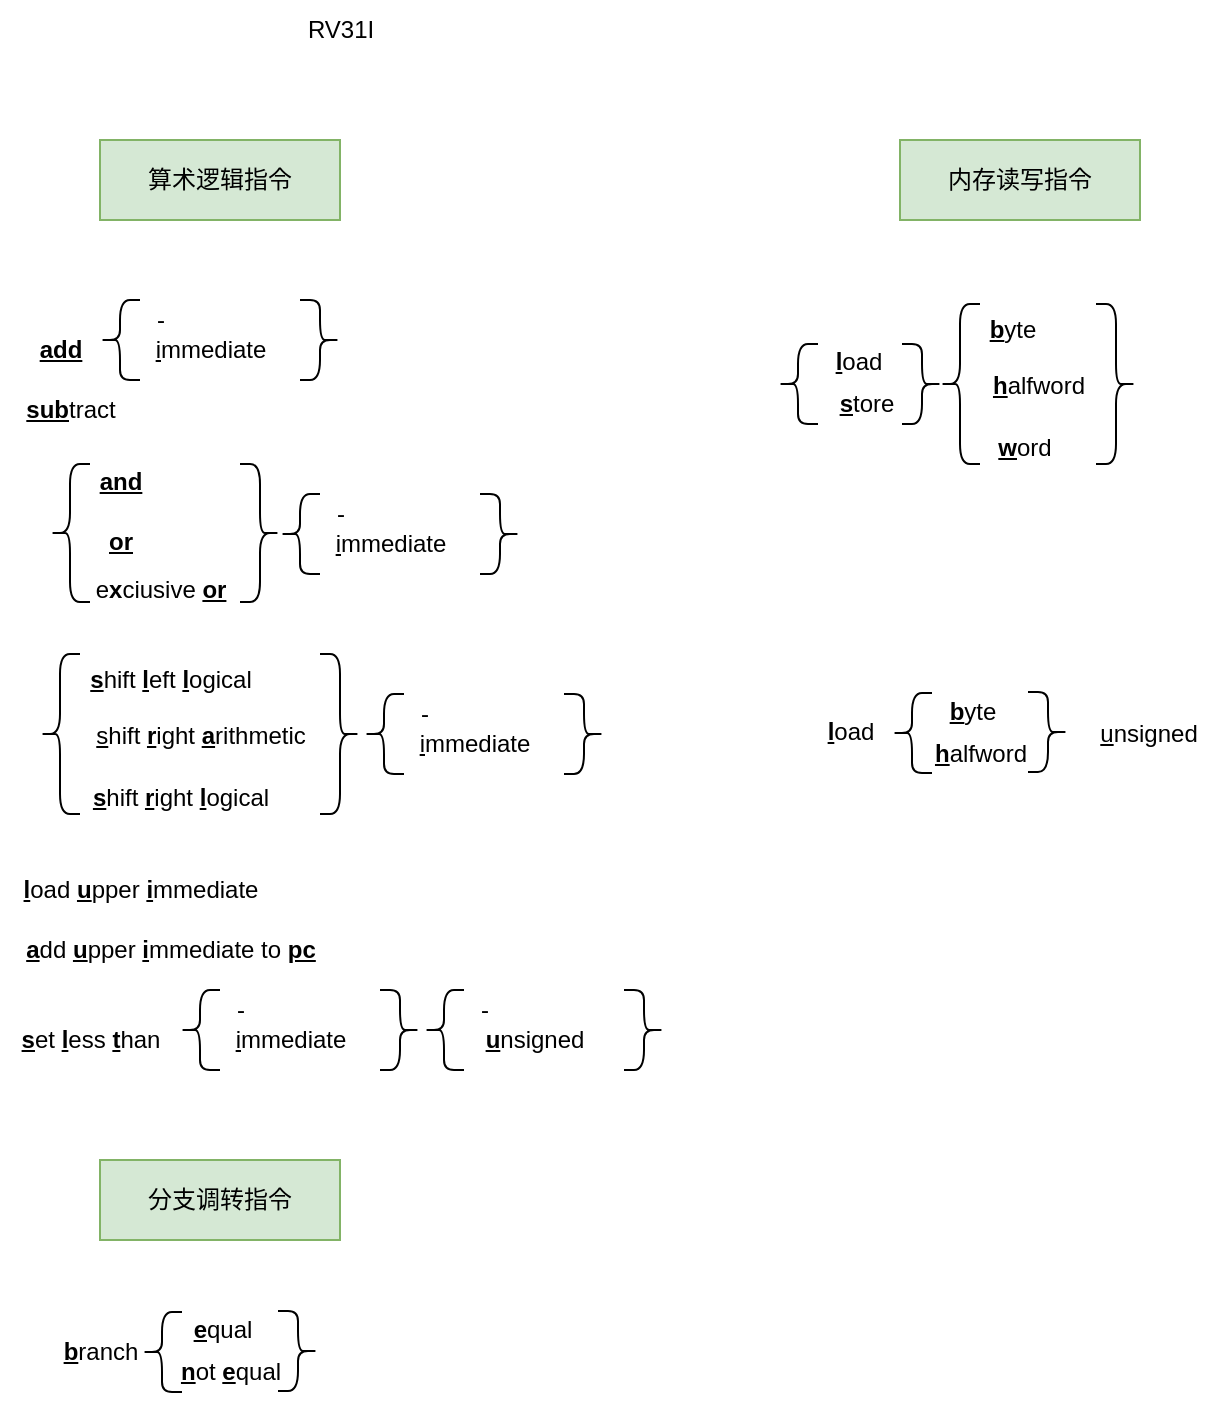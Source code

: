 <mxfile version="20.3.6" type="github">
  <diagram id="Gqi-A1hakrR0TnXfPavF" name="第 1 页">
    <mxGraphModel dx="1422" dy="800" grid="1" gridSize="10" guides="1" tooltips="1" connect="1" arrows="1" fold="1" page="1" pageScale="1" pageWidth="827" pageHeight="1169" math="0" shadow="0">
      <root>
        <mxCell id="0" />
        <mxCell id="1" parent="0" />
        <mxCell id="WUNCd0-92xWAUX9Z6t9p-1" value="&lt;font style=&quot;vertical-align: inherit;&quot;&gt;&lt;font style=&quot;vertical-align: inherit;&quot;&gt;RV31I&lt;/font&gt;&lt;/font&gt;" style="text;html=1;align=center;verticalAlign=middle;resizable=0;points=[];autosize=1;strokeColor=none;fillColor=none;" vertex="1" parent="1">
          <mxGeometry x="210" y="90" width="60" height="30" as="geometry" />
        </mxCell>
        <mxCell id="WUNCd0-92xWAUX9Z6t9p-2" value="&lt;font style=&quot;vertical-align: inherit;&quot;&gt;&lt;font style=&quot;vertical-align: inherit;&quot;&gt;算术逻辑指令&lt;/font&gt;&lt;/font&gt;" style="rounded=0;whiteSpace=wrap;html=1;fillColor=#d5e8d4;strokeColor=#82b366;" vertex="1" parent="1">
          <mxGeometry x="120" y="160" width="120" height="40" as="geometry" />
        </mxCell>
        <mxCell id="WUNCd0-92xWAUX9Z6t9p-9" value="&lt;u&gt;&lt;b&gt;sub&lt;/b&gt;&lt;/u&gt;tract" style="text;html=1;align=center;verticalAlign=middle;resizable=0;points=[];autosize=1;strokeColor=none;fillColor=none;" vertex="1" parent="1">
          <mxGeometry x="70" y="280" width="70" height="30" as="geometry" />
        </mxCell>
        <mxCell id="WUNCd0-92xWAUX9Z6t9p-14" value="" style="group" vertex="1" connectable="0" parent="1">
          <mxGeometry x="80" y="235" width="160" height="45" as="geometry" />
        </mxCell>
        <mxCell id="WUNCd0-92xWAUX9Z6t9p-3" value="&lt;u&gt;&lt;b&gt;add&lt;/b&gt;&lt;/u&gt;" style="text;html=1;align=center;verticalAlign=middle;resizable=0;points=[];autosize=1;strokeColor=none;fillColor=none;" vertex="1" parent="WUNCd0-92xWAUX9Z6t9p-14">
          <mxGeometry y="15" width="40" height="30" as="geometry" />
        </mxCell>
        <mxCell id="WUNCd0-92xWAUX9Z6t9p-4" value="" style="shape=curlyBracket;whiteSpace=wrap;html=1;rounded=1;" vertex="1" parent="WUNCd0-92xWAUX9Z6t9p-14">
          <mxGeometry x="40" y="5" width="20" height="40" as="geometry" />
        </mxCell>
        <mxCell id="WUNCd0-92xWAUX9Z6t9p-5" value="-" style="text;html=1;align=center;verticalAlign=middle;resizable=0;points=[];autosize=1;strokeColor=none;fillColor=none;" vertex="1" parent="WUNCd0-92xWAUX9Z6t9p-14">
          <mxGeometry x="55" width="30" height="30" as="geometry" />
        </mxCell>
        <mxCell id="WUNCd0-92xWAUX9Z6t9p-6" value="&lt;u&gt;i&lt;/u&gt;mmediate" style="text;html=1;align=center;verticalAlign=middle;resizable=0;points=[];autosize=1;strokeColor=none;fillColor=none;" vertex="1" parent="WUNCd0-92xWAUX9Z6t9p-14">
          <mxGeometry x="55" y="15" width="80" height="30" as="geometry" />
        </mxCell>
        <mxCell id="WUNCd0-92xWAUX9Z6t9p-8" value="" style="shape=curlyBracket;whiteSpace=wrap;html=1;rounded=1;direction=west;" vertex="1" parent="WUNCd0-92xWAUX9Z6t9p-14">
          <mxGeometry x="140" y="5" width="20" height="40" as="geometry" />
        </mxCell>
        <mxCell id="WUNCd0-92xWAUX9Z6t9p-11" value="&lt;b&gt;&lt;u&gt;and&lt;/u&gt;&lt;/b&gt;" style="text;html=1;align=center;verticalAlign=middle;resizable=0;points=[];autosize=1;strokeColor=none;fillColor=none;" vertex="1" parent="1">
          <mxGeometry x="110" y="316" width="40" height="30" as="geometry" />
        </mxCell>
        <mxCell id="WUNCd0-92xWAUX9Z6t9p-36" value="" style="group" vertex="1" connectable="0" parent="1">
          <mxGeometry x="95" y="322" width="235" height="78" as="geometry" />
        </mxCell>
        <mxCell id="WUNCd0-92xWAUX9Z6t9p-10" value="" style="shape=curlyBracket;whiteSpace=wrap;html=1;rounded=1;" vertex="1" parent="WUNCd0-92xWAUX9Z6t9p-36">
          <mxGeometry width="20" height="69" as="geometry" />
        </mxCell>
        <mxCell id="WUNCd0-92xWAUX9Z6t9p-12" value="&lt;b&gt;&lt;u&gt;or&lt;/u&gt;&lt;/b&gt;" style="text;html=1;align=center;verticalAlign=middle;resizable=0;points=[];autosize=1;strokeColor=none;fillColor=none;" vertex="1" parent="WUNCd0-92xWAUX9Z6t9p-36">
          <mxGeometry x="15" y="24" width="40" height="30" as="geometry" />
        </mxCell>
        <mxCell id="WUNCd0-92xWAUX9Z6t9p-13" value="e&lt;b&gt;x&lt;/b&gt;ciusive &lt;u style=&quot;font-weight: bold;&quot;&gt;or&lt;/u&gt;" style="text;html=1;align=center;verticalAlign=middle;resizable=0;points=[];autosize=1;strokeColor=none;fillColor=none;" vertex="1" parent="WUNCd0-92xWAUX9Z6t9p-36">
          <mxGeometry x="10" y="48" width="90" height="30" as="geometry" />
        </mxCell>
        <mxCell id="WUNCd0-92xWAUX9Z6t9p-21" value="" style="shape=curlyBracket;whiteSpace=wrap;html=1;rounded=1;direction=west;" vertex="1" parent="WUNCd0-92xWAUX9Z6t9p-36">
          <mxGeometry x="95" width="20" height="69" as="geometry" />
        </mxCell>
        <mxCell id="WUNCd0-92xWAUX9Z6t9p-22" value="" style="group" vertex="1" connectable="0" parent="WUNCd0-92xWAUX9Z6t9p-36">
          <mxGeometry x="115" y="10" width="120" height="45" as="geometry" />
        </mxCell>
        <mxCell id="WUNCd0-92xWAUX9Z6t9p-17" value="" style="shape=curlyBracket;whiteSpace=wrap;html=1;rounded=1;" vertex="1" parent="WUNCd0-92xWAUX9Z6t9p-22">
          <mxGeometry y="5" width="20" height="40" as="geometry" />
        </mxCell>
        <mxCell id="WUNCd0-92xWAUX9Z6t9p-18" value="-" style="text;html=1;align=center;verticalAlign=middle;resizable=0;points=[];autosize=1;strokeColor=none;fillColor=none;" vertex="1" parent="WUNCd0-92xWAUX9Z6t9p-22">
          <mxGeometry x="15" width="30" height="30" as="geometry" />
        </mxCell>
        <mxCell id="WUNCd0-92xWAUX9Z6t9p-19" value="&lt;u&gt;i&lt;/u&gt;mmediate" style="text;html=1;align=center;verticalAlign=middle;resizable=0;points=[];autosize=1;strokeColor=none;fillColor=none;" vertex="1" parent="WUNCd0-92xWAUX9Z6t9p-22">
          <mxGeometry x="15" y="15" width="80" height="30" as="geometry" />
        </mxCell>
        <mxCell id="WUNCd0-92xWAUX9Z6t9p-20" value="" style="shape=curlyBracket;whiteSpace=wrap;html=1;rounded=1;direction=west;" vertex="1" parent="WUNCd0-92xWAUX9Z6t9p-22">
          <mxGeometry x="100" y="5" width="20" height="40" as="geometry" />
        </mxCell>
        <mxCell id="WUNCd0-92xWAUX9Z6t9p-39" value="&lt;b&gt;&lt;u&gt;l&lt;/u&gt;&lt;/b&gt;oad &lt;b&gt;&lt;u&gt;u&lt;/u&gt;&lt;/b&gt;pper &lt;u&gt;&lt;b&gt;i&lt;/b&gt;&lt;/u&gt;mmediate" style="text;html=1;align=center;verticalAlign=middle;resizable=0;points=[];autosize=1;strokeColor=none;fillColor=none;" vertex="1" parent="1">
          <mxGeometry x="70" y="520" width="140" height="30" as="geometry" />
        </mxCell>
        <mxCell id="WUNCd0-92xWAUX9Z6t9p-40" value="&lt;b&gt;&lt;u&gt;a&lt;/u&gt;&lt;/b&gt;dd &lt;b&gt;&lt;u&gt;u&lt;/u&gt;&lt;/b&gt;pper &lt;u&gt;&lt;b&gt;i&lt;/b&gt;&lt;/u&gt;mmediate to &lt;u&gt;&lt;b&gt;pc&lt;/b&gt;&lt;/u&gt;" style="text;html=1;align=center;verticalAlign=middle;resizable=0;points=[];autosize=1;strokeColor=none;fillColor=none;" vertex="1" parent="1">
          <mxGeometry x="70" y="550" width="170" height="30" as="geometry" />
        </mxCell>
        <mxCell id="WUNCd0-92xWAUX9Z6t9p-41" value="&lt;b&gt;&lt;u&gt;s&lt;/u&gt;&lt;/b&gt;et &lt;u&gt;&lt;b&gt;l&lt;/b&gt;&lt;/u&gt;ess &lt;u&gt;&lt;b&gt;t&lt;/b&gt;&lt;/u&gt;han" style="text;html=1;align=center;verticalAlign=middle;resizable=0;points=[];autosize=1;strokeColor=none;fillColor=none;" vertex="1" parent="1">
          <mxGeometry x="70" y="595" width="90" height="30" as="geometry" />
        </mxCell>
        <mxCell id="WUNCd0-92xWAUX9Z6t9p-35" value="&lt;b&gt;&lt;u&gt;s&lt;/u&gt;&lt;/b&gt;hift &lt;u style=&quot;font-weight: bold;&quot;&gt;r&lt;/u&gt;ight&amp;nbsp;&lt;b&gt;&lt;u&gt;l&lt;/u&gt;&lt;/b&gt;ogical" style="text;html=1;align=center;verticalAlign=middle;resizable=0;points=[];autosize=1;strokeColor=none;fillColor=none;" vertex="1" parent="1">
          <mxGeometry x="105" y="474" width="110" height="30" as="geometry" />
        </mxCell>
        <mxCell id="WUNCd0-92xWAUX9Z6t9p-42" value="" style="group" vertex="1" connectable="0" parent="1">
          <mxGeometry x="160" y="580" width="120" height="45" as="geometry" />
        </mxCell>
        <mxCell id="WUNCd0-92xWAUX9Z6t9p-43" value="" style="shape=curlyBracket;whiteSpace=wrap;html=1;rounded=1;" vertex="1" parent="WUNCd0-92xWAUX9Z6t9p-42">
          <mxGeometry y="5" width="20" height="40" as="geometry" />
        </mxCell>
        <mxCell id="WUNCd0-92xWAUX9Z6t9p-44" value="-" style="text;html=1;align=center;verticalAlign=middle;resizable=0;points=[];autosize=1;strokeColor=none;fillColor=none;" vertex="1" parent="WUNCd0-92xWAUX9Z6t9p-42">
          <mxGeometry x="15" width="30" height="30" as="geometry" />
        </mxCell>
        <mxCell id="WUNCd0-92xWAUX9Z6t9p-45" value="&lt;u&gt;i&lt;/u&gt;mmediate" style="text;html=1;align=center;verticalAlign=middle;resizable=0;points=[];autosize=1;strokeColor=none;fillColor=none;" vertex="1" parent="WUNCd0-92xWAUX9Z6t9p-42">
          <mxGeometry x="15" y="15" width="80" height="30" as="geometry" />
        </mxCell>
        <mxCell id="WUNCd0-92xWAUX9Z6t9p-46" value="" style="shape=curlyBracket;whiteSpace=wrap;html=1;rounded=1;direction=west;" vertex="1" parent="WUNCd0-92xWAUX9Z6t9p-42">
          <mxGeometry x="100" y="5" width="20" height="40" as="geometry" />
        </mxCell>
        <mxCell id="WUNCd0-92xWAUX9Z6t9p-47" value="" style="group" vertex="1" connectable="0" parent="1">
          <mxGeometry x="282" y="580" width="120" height="45" as="geometry" />
        </mxCell>
        <mxCell id="WUNCd0-92xWAUX9Z6t9p-48" value="" style="shape=curlyBracket;whiteSpace=wrap;html=1;rounded=1;" vertex="1" parent="WUNCd0-92xWAUX9Z6t9p-47">
          <mxGeometry y="5" width="20" height="40" as="geometry" />
        </mxCell>
        <mxCell id="WUNCd0-92xWAUX9Z6t9p-49" value="-" style="text;html=1;align=center;verticalAlign=middle;resizable=0;points=[];autosize=1;strokeColor=none;fillColor=none;" vertex="1" parent="WUNCd0-92xWAUX9Z6t9p-47">
          <mxGeometry x="15" width="30" height="30" as="geometry" />
        </mxCell>
        <mxCell id="WUNCd0-92xWAUX9Z6t9p-50" value="&lt;u&gt;&lt;b&gt;u&lt;/b&gt;&lt;/u&gt;nsigned" style="text;html=1;align=center;verticalAlign=middle;resizable=0;points=[];autosize=1;strokeColor=none;fillColor=none;" vertex="1" parent="WUNCd0-92xWAUX9Z6t9p-47">
          <mxGeometry x="20" y="15" width="70" height="30" as="geometry" />
        </mxCell>
        <mxCell id="WUNCd0-92xWAUX9Z6t9p-51" value="" style="shape=curlyBracket;whiteSpace=wrap;html=1;rounded=1;direction=west;" vertex="1" parent="WUNCd0-92xWAUX9Z6t9p-47">
          <mxGeometry x="100" y="5" width="20" height="40" as="geometry" />
        </mxCell>
        <mxCell id="WUNCd0-92xWAUX9Z6t9p-53" value="内存读写指令" style="rounded=0;whiteSpace=wrap;html=1;fillColor=#d5e8d4;strokeColor=#82b366;" vertex="1" parent="1">
          <mxGeometry x="520" y="160" width="120" height="40" as="geometry" />
        </mxCell>
        <mxCell id="WUNCd0-92xWAUX9Z6t9p-59" value="" style="shape=curlyBracket;whiteSpace=wrap;html=1;rounded=1;direction=west;" vertex="1" parent="1">
          <mxGeometry x="521" y="262" width="20" height="40" as="geometry" />
        </mxCell>
        <mxCell id="WUNCd0-92xWAUX9Z6t9p-60" value="" style="group" vertex="1" connectable="0" parent="1">
          <mxGeometry x="459" y="256" width="69" height="51" as="geometry" />
        </mxCell>
        <mxCell id="WUNCd0-92xWAUX9Z6t9p-56" value="" style="shape=curlyBracket;whiteSpace=wrap;html=1;rounded=1;" vertex="1" parent="WUNCd0-92xWAUX9Z6t9p-60">
          <mxGeometry y="6" width="20" height="40" as="geometry" />
        </mxCell>
        <mxCell id="WUNCd0-92xWAUX9Z6t9p-57" value="&lt;b&gt;&lt;u&gt;l&lt;/u&gt;&lt;/b&gt;oad" style="text;html=1;align=center;verticalAlign=middle;resizable=0;points=[];autosize=1;strokeColor=none;fillColor=none;" vertex="1" parent="WUNCd0-92xWAUX9Z6t9p-60">
          <mxGeometry x="15" width="50" height="30" as="geometry" />
        </mxCell>
        <mxCell id="WUNCd0-92xWAUX9Z6t9p-58" value="&lt;b&gt;&lt;u&gt;s&lt;/u&gt;&lt;/b&gt;tore" style="text;html=1;align=center;verticalAlign=middle;resizable=0;points=[];autosize=1;strokeColor=none;fillColor=none;" vertex="1" parent="WUNCd0-92xWAUX9Z6t9p-60">
          <mxGeometry x="19" y="21" width="50" height="30" as="geometry" />
        </mxCell>
        <mxCell id="WUNCd0-92xWAUX9Z6t9p-68" value="" style="group" vertex="1" connectable="0" parent="1">
          <mxGeometry x="90" y="415" width="282" height="82" as="geometry" />
        </mxCell>
        <mxCell id="WUNCd0-92xWAUX9Z6t9p-25" value="" style="shape=curlyBracket;whiteSpace=wrap;html=1;rounded=1;" vertex="1" parent="WUNCd0-92xWAUX9Z6t9p-68">
          <mxGeometry y="2" width="20" height="80" as="geometry" />
        </mxCell>
        <mxCell id="WUNCd0-92xWAUX9Z6t9p-26" value="&lt;b&gt;&lt;u&gt;s&lt;/u&gt;&lt;/b&gt;hift &lt;u&gt;&lt;b&gt;l&lt;/b&gt;&lt;/u&gt;eft &lt;b&gt;&lt;u&gt;l&lt;/u&gt;&lt;/b&gt;ogical" style="text;html=1;align=center;verticalAlign=middle;resizable=0;points=[];autosize=1;strokeColor=none;fillColor=none;" vertex="1" parent="WUNCd0-92xWAUX9Z6t9p-68">
          <mxGeometry x="15" width="100" height="30" as="geometry" />
        </mxCell>
        <mxCell id="WUNCd0-92xWAUX9Z6t9p-27" value="&lt;u&gt;s&lt;/u&gt;hift &lt;u&gt;&lt;b&gt;r&lt;/b&gt;&lt;/u&gt;ight &lt;b&gt;&lt;u&gt;a&lt;/u&gt;&lt;/b&gt;rithmetic" style="text;html=1;align=center;verticalAlign=middle;resizable=0;points=[];autosize=1;strokeColor=none;fillColor=none;" vertex="1" parent="WUNCd0-92xWAUX9Z6t9p-68">
          <mxGeometry x="15" y="27.5" width="130" height="30" as="geometry" />
        </mxCell>
        <mxCell id="WUNCd0-92xWAUX9Z6t9p-29" value="" style="shape=curlyBracket;whiteSpace=wrap;html=1;rounded=1;direction=west;" vertex="1" parent="WUNCd0-92xWAUX9Z6t9p-68">
          <mxGeometry x="140" y="2" width="20" height="80" as="geometry" />
        </mxCell>
        <mxCell id="WUNCd0-92xWAUX9Z6t9p-30" value="" style="group" vertex="1" connectable="0" parent="WUNCd0-92xWAUX9Z6t9p-68">
          <mxGeometry x="162" y="17" width="120" height="45" as="geometry" />
        </mxCell>
        <mxCell id="WUNCd0-92xWAUX9Z6t9p-31" value="" style="shape=curlyBracket;whiteSpace=wrap;html=1;rounded=1;" vertex="1" parent="WUNCd0-92xWAUX9Z6t9p-30">
          <mxGeometry y="5" width="20" height="40" as="geometry" />
        </mxCell>
        <mxCell id="WUNCd0-92xWAUX9Z6t9p-32" value="-" style="text;html=1;align=center;verticalAlign=middle;resizable=0;points=[];autosize=1;strokeColor=none;fillColor=none;" vertex="1" parent="WUNCd0-92xWAUX9Z6t9p-30">
          <mxGeometry x="15" width="30" height="30" as="geometry" />
        </mxCell>
        <mxCell id="WUNCd0-92xWAUX9Z6t9p-33" value="&lt;u&gt;i&lt;/u&gt;mmediate" style="text;html=1;align=center;verticalAlign=middle;resizable=0;points=[];autosize=1;strokeColor=none;fillColor=none;" vertex="1" parent="WUNCd0-92xWAUX9Z6t9p-30">
          <mxGeometry x="15" y="15" width="80" height="30" as="geometry" />
        </mxCell>
        <mxCell id="WUNCd0-92xWAUX9Z6t9p-34" value="" style="shape=curlyBracket;whiteSpace=wrap;html=1;rounded=1;direction=west;" vertex="1" parent="WUNCd0-92xWAUX9Z6t9p-30">
          <mxGeometry x="100" y="5" width="20" height="40" as="geometry" />
        </mxCell>
        <mxCell id="WUNCd0-92xWAUX9Z6t9p-71" value="" style="group" vertex="1" connectable="0" parent="1">
          <mxGeometry x="540" y="240" width="98" height="89" as="geometry" />
        </mxCell>
        <mxCell id="WUNCd0-92xWAUX9Z6t9p-64" value="" style="shape=curlyBracket;whiteSpace=wrap;html=1;rounded=1;" vertex="1" parent="WUNCd0-92xWAUX9Z6t9p-71">
          <mxGeometry y="2" width="20" height="80" as="geometry" />
        </mxCell>
        <mxCell id="WUNCd0-92xWAUX9Z6t9p-63" value="&lt;u&gt;&lt;b&gt;w&lt;/b&gt;&lt;/u&gt;ord" style="text;html=1;align=center;verticalAlign=middle;resizable=0;points=[];autosize=1;strokeColor=none;fillColor=none;" vertex="1" parent="WUNCd0-92xWAUX9Z6t9p-71">
          <mxGeometry x="17" y="59" width="50" height="30" as="geometry" />
        </mxCell>
        <mxCell id="WUNCd0-92xWAUX9Z6t9p-65" value="&lt;u&gt;&lt;b&gt;b&lt;/b&gt;&lt;/u&gt;yte" style="text;html=1;align=center;verticalAlign=middle;resizable=0;points=[];autosize=1;strokeColor=none;fillColor=none;" vertex="1" parent="WUNCd0-92xWAUX9Z6t9p-71">
          <mxGeometry x="11" width="50" height="30" as="geometry" />
        </mxCell>
        <mxCell id="WUNCd0-92xWAUX9Z6t9p-66" value="&lt;u&gt;&lt;b&gt;h&lt;/b&gt;&lt;/u&gt;alfword" style="text;html=1;align=center;verticalAlign=middle;resizable=0;points=[];autosize=1;strokeColor=none;fillColor=none;" vertex="1" parent="WUNCd0-92xWAUX9Z6t9p-71">
          <mxGeometry x="14" y="27.5" width="70" height="30" as="geometry" />
        </mxCell>
        <mxCell id="WUNCd0-92xWAUX9Z6t9p-67" value="" style="shape=curlyBracket;whiteSpace=wrap;html=1;rounded=1;direction=west;" vertex="1" parent="WUNCd0-92xWAUX9Z6t9p-71">
          <mxGeometry x="78" y="2" width="20" height="80" as="geometry" />
        </mxCell>
        <mxCell id="WUNCd0-92xWAUX9Z6t9p-79" value="" style="group" vertex="1" connectable="0" parent="1">
          <mxGeometry x="470" y="430.5" width="209" height="51" as="geometry" />
        </mxCell>
        <mxCell id="WUNCd0-92xWAUX9Z6t9p-76" value="&lt;u&gt;&lt;b&gt;l&lt;/b&gt;&lt;/u&gt;oad" style="text;html=1;align=center;verticalAlign=middle;resizable=0;points=[];autosize=1;strokeColor=none;fillColor=none;" vertex="1" parent="WUNCd0-92xWAUX9Z6t9p-79">
          <mxGeometry y="10.5" width="50" height="30" as="geometry" />
        </mxCell>
        <mxCell id="WUNCd0-92xWAUX9Z6t9p-73" value="" style="shape=curlyBracket;whiteSpace=wrap;html=1;rounded=1;" vertex="1" parent="WUNCd0-92xWAUX9Z6t9p-79">
          <mxGeometry x="46" y="6" width="20" height="40" as="geometry" />
        </mxCell>
        <mxCell id="WUNCd0-92xWAUX9Z6t9p-74" value="&lt;b&gt;&lt;u&gt;b&lt;/u&gt;&lt;/b&gt;yte" style="text;html=1;align=center;verticalAlign=middle;resizable=0;points=[];autosize=1;strokeColor=none;fillColor=none;" vertex="1" parent="WUNCd0-92xWAUX9Z6t9p-79">
          <mxGeometry x="61" width="50" height="30" as="geometry" />
        </mxCell>
        <mxCell id="WUNCd0-92xWAUX9Z6t9p-75" value="&lt;u&gt;&lt;b&gt;h&lt;/b&gt;&lt;/u&gt;alfword" style="text;html=1;align=center;verticalAlign=middle;resizable=0;points=[];autosize=1;strokeColor=none;fillColor=none;rotation=0;" vertex="1" parent="WUNCd0-92xWAUX9Z6t9p-79">
          <mxGeometry x="55" y="21" width="70" height="30" as="geometry" />
        </mxCell>
        <mxCell id="WUNCd0-92xWAUX9Z6t9p-77" value="" style="shape=curlyBracket;whiteSpace=wrap;html=1;rounded=1;direction=west;" vertex="1" parent="WUNCd0-92xWAUX9Z6t9p-79">
          <mxGeometry x="114" y="5.5" width="20" height="40" as="geometry" />
        </mxCell>
        <mxCell id="WUNCd0-92xWAUX9Z6t9p-78" value="&lt;u&gt;u&lt;/u&gt;nsigned" style="text;html=1;align=center;verticalAlign=middle;resizable=0;points=[];autosize=1;strokeColor=none;fillColor=none;" vertex="1" parent="WUNCd0-92xWAUX9Z6t9p-79">
          <mxGeometry x="139" y="11" width="70" height="30" as="geometry" />
        </mxCell>
        <mxCell id="WUNCd0-92xWAUX9Z6t9p-80" value="分支调转指令" style="rounded=0;whiteSpace=wrap;html=1;fillColor=#d5e8d4;strokeColor=#82b366;" vertex="1" parent="1">
          <mxGeometry x="120" y="670" width="120" height="40" as="geometry" />
        </mxCell>
        <mxCell id="WUNCd0-92xWAUX9Z6t9p-88" value="" style="group" vertex="1" connectable="0" parent="1">
          <mxGeometry x="90" y="740" width="139" height="51" as="geometry" />
        </mxCell>
        <mxCell id="WUNCd0-92xWAUX9Z6t9p-82" value="&lt;u&gt;&lt;b&gt;b&lt;/b&gt;&lt;/u&gt;ranch" style="text;html=1;align=center;verticalAlign=middle;resizable=0;points=[];autosize=1;strokeColor=none;fillColor=none;" vertex="1" parent="WUNCd0-92xWAUX9Z6t9p-88">
          <mxGeometry y="10.5" width="60" height="30" as="geometry" />
        </mxCell>
        <mxCell id="WUNCd0-92xWAUX9Z6t9p-83" value="" style="shape=curlyBracket;whiteSpace=wrap;html=1;rounded=1;" vertex="1" parent="WUNCd0-92xWAUX9Z6t9p-88">
          <mxGeometry x="51" y="6" width="20" height="40" as="geometry" />
        </mxCell>
        <mxCell id="WUNCd0-92xWAUX9Z6t9p-84" value="&lt;b&gt;&lt;u&gt;e&lt;/u&gt;&lt;/b&gt;qual" style="text;html=1;align=center;verticalAlign=middle;resizable=0;points=[];autosize=1;strokeColor=none;fillColor=none;" vertex="1" parent="WUNCd0-92xWAUX9Z6t9p-88">
          <mxGeometry x="66" width="50" height="30" as="geometry" />
        </mxCell>
        <mxCell id="WUNCd0-92xWAUX9Z6t9p-85" value="&lt;b&gt;&lt;u&gt;n&lt;/u&gt;&lt;/b&gt;ot &lt;b&gt;&lt;u&gt;e&lt;/u&gt;&lt;/b&gt;qual" style="text;html=1;align=center;verticalAlign=middle;resizable=0;points=[];autosize=1;strokeColor=none;fillColor=none;rotation=0;" vertex="1" parent="WUNCd0-92xWAUX9Z6t9p-88">
          <mxGeometry x="60" y="21" width="70" height="30" as="geometry" />
        </mxCell>
        <mxCell id="WUNCd0-92xWAUX9Z6t9p-86" value="" style="shape=curlyBracket;whiteSpace=wrap;html=1;rounded=1;direction=west;" vertex="1" parent="WUNCd0-92xWAUX9Z6t9p-88">
          <mxGeometry x="119" y="5.5" width="20" height="40" as="geometry" />
        </mxCell>
      </root>
    </mxGraphModel>
  </diagram>
</mxfile>
